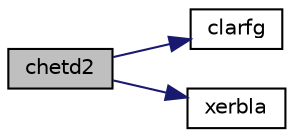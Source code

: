digraph "chetd2"
{
 // LATEX_PDF_SIZE
  edge [fontname="Helvetica",fontsize="10",labelfontname="Helvetica",labelfontsize="10"];
  node [fontname="Helvetica",fontsize="10",shape=record];
  rankdir="LR";
  Node1 [label="chetd2",height=0.2,width=0.4,color="black", fillcolor="grey75", style="filled", fontcolor="black",tooltip="CHETD2 reduces a Hermitian matrix to real symmetric tridiagonal form by an unitary similarity transfo..."];
  Node1 -> Node2 [color="midnightblue",fontsize="10",style="solid",fontname="Helvetica"];
  Node2 [label="clarfg",height=0.2,width=0.4,color="black", fillcolor="white", style="filled",URL="$clarfg_8f.html#ab546cf8718b98ecdc6aae99a34ffb1bf",tooltip="CLARFG generates an elementary reflector (Householder matrix)."];
  Node1 -> Node3 [color="midnightblue",fontsize="10",style="solid",fontname="Helvetica"];
  Node3 [label="xerbla",height=0.2,width=0.4,color="black", fillcolor="white", style="filled",URL="$xerbla_8f.html#a377ee61015baf8dea7770b3a404b1c07",tooltip="XERBLA"];
}
